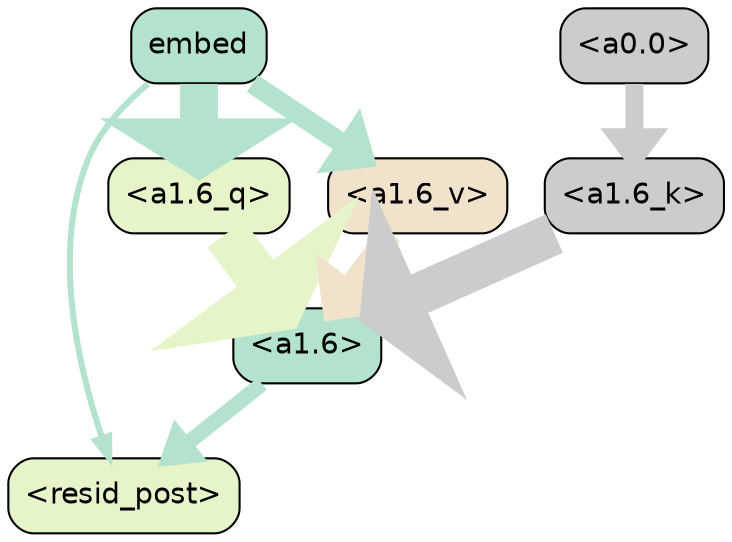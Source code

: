 strict digraph "" {
	graph [bgcolor=transparent,
		layout=dot,
		overlap=false,
		splines=true
	];
	"<a1.6>"	[color=black,
		fillcolor="#b3e2cd",
		fontname=Helvetica,
		shape=box,
		style="filled, rounded"];
	"<resid_post>"	[color=black,
		fillcolor="#e6f5c9",
		fontname=Helvetica,
		shape=box,
		style="filled, rounded"];
	"<a1.6>" -> "<resid_post>"	[color="#b3e2cd",
		penwidth=7.245298147201538];
	embed	[color=black,
		fillcolor="#b3e2cd",
		fontname=Helvetica,
		shape=box,
		style="filled, rounded"];
	embed -> "<resid_post>"	[color="#b3e2cd",
		penwidth=2.896503448486328];
	"<a1.6_q>"	[color=black,
		fillcolor="#e6f5c9",
		fontname=Helvetica,
		shape=box,
		style="filled, rounded"];
	embed -> "<a1.6_q>"	[color="#b3e2cd",
		penwidth=18.218334197998047];
	"<a1.6_v>"	[color=black,
		fillcolor="#f1e2cc",
		fontname=Helvetica,
		shape=box,
		style="filled, rounded"];
	embed -> "<a1.6_v>"	[color="#b3e2cd",
		penwidth=9.637654781341553];
	"<a1.6_q>" -> "<a1.6>"	[color="#e6f5c9",
		penwidth=21.695740699768066];
	"<a1.6_k>"	[color=black,
		fillcolor="#cccccc",
		fontname=Helvetica,
		shape=box,
		style="filled, rounded"];
	"<a1.6_k>" -> "<a1.6>"	[color="#cccccc",
		penwidth=20.15286922454834];
	"<a1.6_v>" -> "<a1.6>"	[color="#f1e2cc",
		penwidth=11.330328941345215];
	"<a0.0>"	[color=black,
		fillcolor="#cccccc",
		fontname=Helvetica,
		shape=box,
		style="filled, rounded"];
	"<a0.0>" -> "<a1.6_k>"	[color="#cccccc",
		penwidth=8.66813039779663];
}
